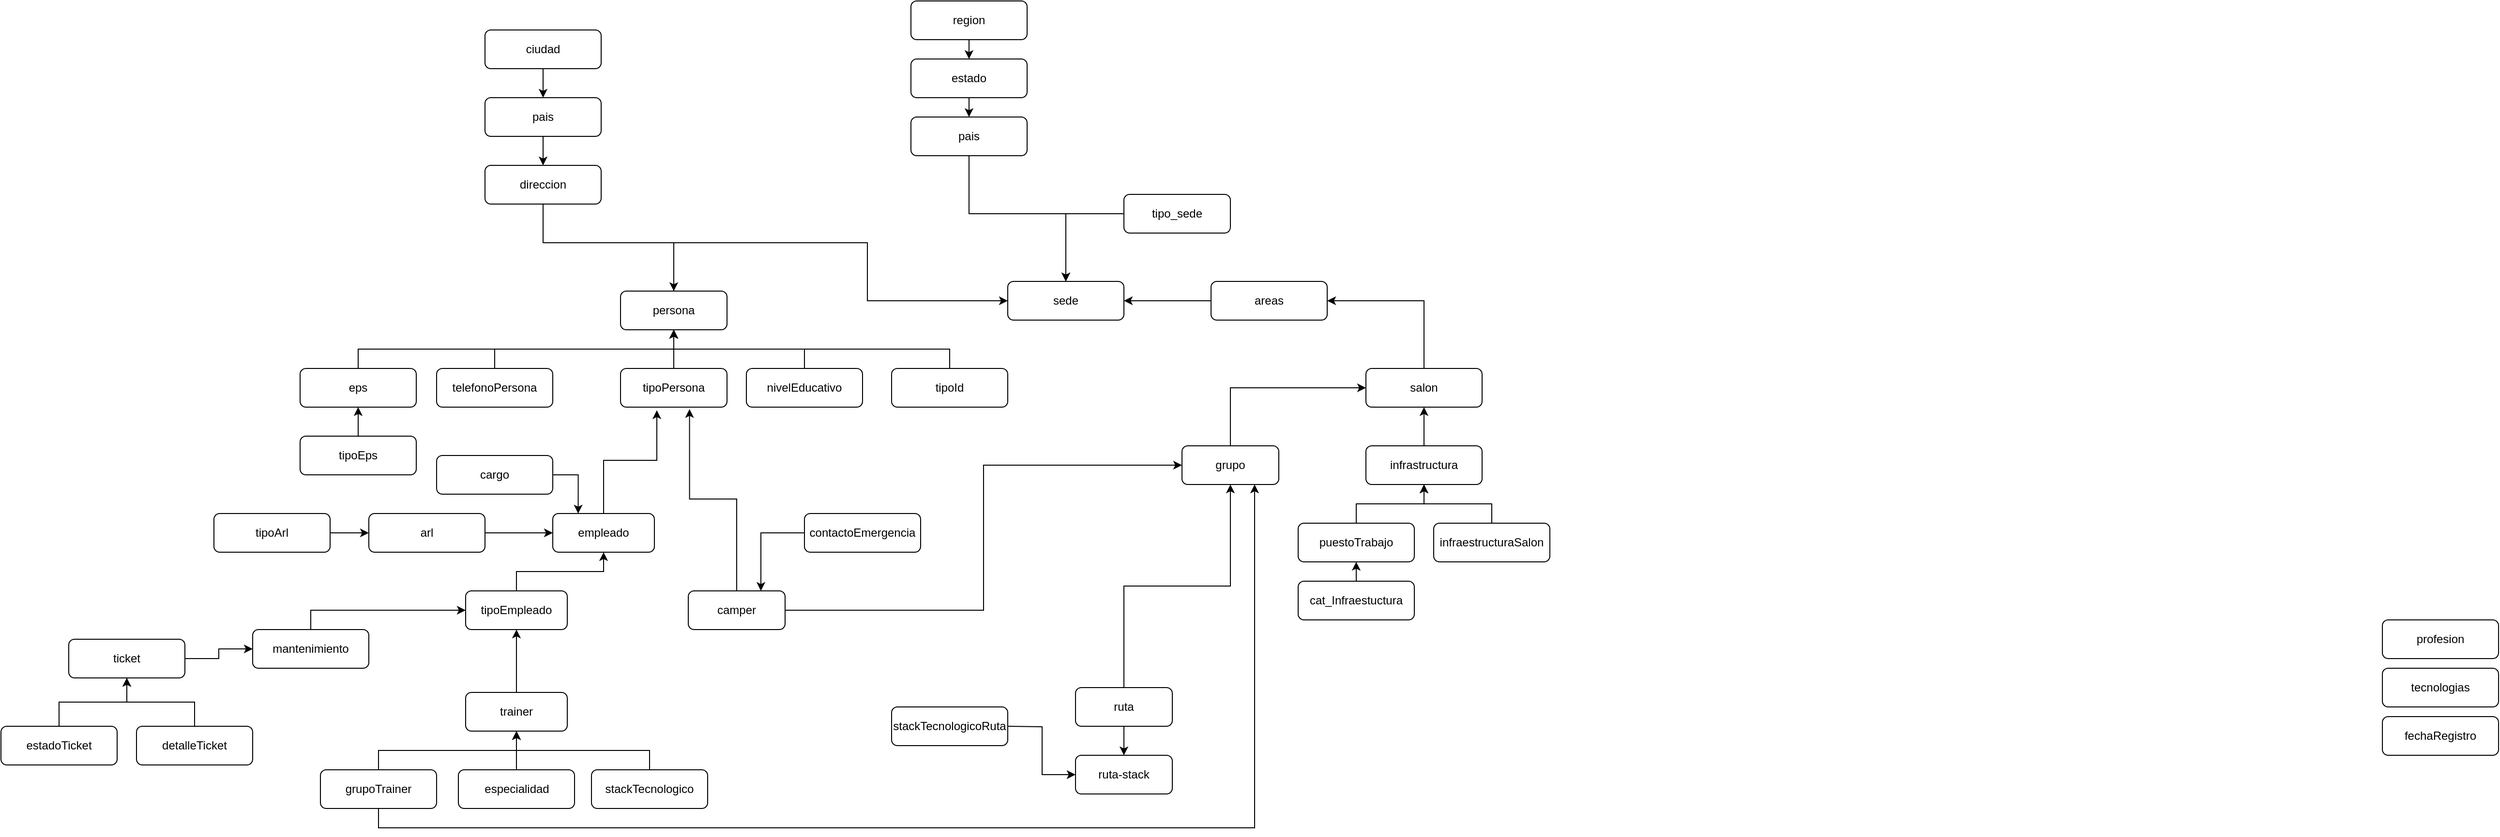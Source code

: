 <mxfile version="21.6.8" type="github">
  <diagram id="R2lEEEUBdFMjLlhIrx00" name="Page-1">
    <mxGraphModel dx="3275" dy="1752" grid="1" gridSize="10" guides="1" tooltips="1" connect="1" arrows="1" fold="1" page="1" pageScale="1" pageWidth="850" pageHeight="1100" math="0" shadow="0" extFonts="Permanent Marker^https://fonts.googleapis.com/css?family=Permanent+Marker">
      <root>
        <mxCell id="0" />
        <mxCell id="1" parent="0" />
        <mxCell id="BdRrRfdZyjG4kRc8QcHX-115" style="edgeStyle=orthogonalEdgeStyle;rounded=0;orthogonalLoop=1;jettySize=auto;html=1;exitX=0.5;exitY=0;exitDx=0;exitDy=0;entryX=0.5;entryY=1;entryDx=0;entryDy=0;" parent="1" source="isi5Kg9pmnxvlFfEDFuE-3" target="isi5Kg9pmnxvlFfEDFuE-18" edge="1">
          <mxGeometry relative="1" as="geometry" />
        </mxCell>
        <mxCell id="isi5Kg9pmnxvlFfEDFuE-3" value="eps" style="rounded=1;whiteSpace=wrap;html=1;" parent="1" vertex="1">
          <mxGeometry x="-1231" y="190" width="120" height="40" as="geometry" />
        </mxCell>
        <mxCell id="BdRrRfdZyjG4kRc8QcHX-106" style="edgeStyle=orthogonalEdgeStyle;rounded=0;orthogonalLoop=1;jettySize=auto;html=1;exitX=0.5;exitY=0;exitDx=0;exitDy=0;entryX=0;entryY=0.5;entryDx=0;entryDy=0;" parent="1" source="isi5Kg9pmnxvlFfEDFuE-18" target="BdRrRfdZyjG4kRc8QcHX-4" edge="1">
          <mxGeometry relative="1" as="geometry">
            <Array as="points">
              <mxPoint x="-845" y="60" />
              <mxPoint x="-645" y="60" />
              <mxPoint x="-645" y="120" />
            </Array>
          </mxGeometry>
        </mxCell>
        <mxCell id="isi5Kg9pmnxvlFfEDFuE-18" value="persona" style="rounded=1;whiteSpace=wrap;html=1;" parent="1" vertex="1">
          <mxGeometry x="-900" y="110" width="110" height="40" as="geometry" />
        </mxCell>
        <mxCell id="BdRrRfdZyjG4kRc8QcHX-117" style="edgeStyle=orthogonalEdgeStyle;rounded=0;orthogonalLoop=1;jettySize=auto;html=1;exitX=0.5;exitY=0;exitDx=0;exitDy=0;entryX=0.5;entryY=1;entryDx=0;entryDy=0;" parent="1" source="isi5Kg9pmnxvlFfEDFuE-19" target="isi5Kg9pmnxvlFfEDFuE-18" edge="1">
          <mxGeometry relative="1" as="geometry" />
        </mxCell>
        <mxCell id="isi5Kg9pmnxvlFfEDFuE-19" value="telefonoPersona" style="rounded=1;whiteSpace=wrap;html=1;" parent="1" vertex="1">
          <mxGeometry x="-1090" y="190" width="120" height="40" as="geometry" />
        </mxCell>
        <mxCell id="BdRrRfdZyjG4kRc8QcHX-113" style="edgeStyle=orthogonalEdgeStyle;rounded=0;orthogonalLoop=1;jettySize=auto;html=1;exitX=0.5;exitY=0;exitDx=0;exitDy=0;entryX=0.5;entryY=1;entryDx=0;entryDy=0;" parent="1" source="isi5Kg9pmnxvlFfEDFuE-20" target="isi5Kg9pmnxvlFfEDFuE-18" edge="1">
          <mxGeometry relative="1" as="geometry" />
        </mxCell>
        <mxCell id="isi5Kg9pmnxvlFfEDFuE-20" value="tipoId" style="rounded=1;whiteSpace=wrap;html=1;" parent="1" vertex="1">
          <mxGeometry x="-620" y="190" width="120" height="40" as="geometry" />
        </mxCell>
        <mxCell id="QUZpZRNGsKo4s4krsrg0-23" style="edgeStyle=orthogonalEdgeStyle;rounded=0;orthogonalLoop=1;jettySize=auto;html=1;exitX=0.5;exitY=1;exitDx=0;exitDy=0;" edge="1" parent="1" source="isi5Kg9pmnxvlFfEDFuE-22" target="isi5Kg9pmnxvlFfEDFuE-18">
          <mxGeometry relative="1" as="geometry">
            <Array as="points">
              <mxPoint x="-980" y="60" />
              <mxPoint x="-845" y="60" />
            </Array>
          </mxGeometry>
        </mxCell>
        <mxCell id="isi5Kg9pmnxvlFfEDFuE-22" value="direccion" style="rounded=1;whiteSpace=wrap;html=1;" parent="1" vertex="1">
          <mxGeometry x="-1040" y="-20" width="120" height="40" as="geometry" />
        </mxCell>
        <mxCell id="BdRrRfdZyjG4kRc8QcHX-125" style="edgeStyle=orthogonalEdgeStyle;rounded=0;orthogonalLoop=1;jettySize=auto;html=1;exitX=0.5;exitY=1;exitDx=0;exitDy=0;entryX=0.5;entryY=0;entryDx=0;entryDy=0;" parent="1" source="isi5Kg9pmnxvlFfEDFuE-23" target="isi5Kg9pmnxvlFfEDFuE-24" edge="1">
          <mxGeometry relative="1" as="geometry" />
        </mxCell>
        <mxCell id="isi5Kg9pmnxvlFfEDFuE-23" value="ciudad" style="rounded=1;whiteSpace=wrap;html=1;" parent="1" vertex="1">
          <mxGeometry x="-1040" y="-160" width="120" height="40" as="geometry" />
        </mxCell>
        <mxCell id="BdRrRfdZyjG4kRc8QcHX-126" style="edgeStyle=orthogonalEdgeStyle;rounded=0;orthogonalLoop=1;jettySize=auto;html=1;exitX=0.5;exitY=1;exitDx=0;exitDy=0;entryX=0.5;entryY=0;entryDx=0;entryDy=0;" parent="1" source="isi5Kg9pmnxvlFfEDFuE-24" target="isi5Kg9pmnxvlFfEDFuE-22" edge="1">
          <mxGeometry relative="1" as="geometry" />
        </mxCell>
        <mxCell id="isi5Kg9pmnxvlFfEDFuE-24" value="pais" style="rounded=1;whiteSpace=wrap;html=1;" parent="1" vertex="1">
          <mxGeometry x="-1040" y="-90" width="120" height="40" as="geometry" />
        </mxCell>
        <mxCell id="4zYgGfXI-OSy8HW4Oegw-1" value="profesion" style="rounded=1;whiteSpace=wrap;html=1;" parent="1" vertex="1">
          <mxGeometry x="920" y="450" width="120" height="40" as="geometry" />
        </mxCell>
        <mxCell id="4zYgGfXI-OSy8HW4Oegw-2" value="tecnologias" style="rounded=1;whiteSpace=wrap;html=1;" parent="1" vertex="1">
          <mxGeometry x="920" y="500" width="120" height="40" as="geometry" />
        </mxCell>
        <mxCell id="4zYgGfXI-OSy8HW4Oegw-3" value="fechaRegistro" style="rounded=1;whiteSpace=wrap;html=1;" parent="1" vertex="1">
          <mxGeometry x="920" y="550" width="120" height="40" as="geometry" />
        </mxCell>
        <mxCell id="QUZpZRNGsKo4s4krsrg0-37" style="edgeStyle=orthogonalEdgeStyle;rounded=0;orthogonalLoop=1;jettySize=auto;html=1;exitX=0;exitY=0.5;exitDx=0;exitDy=0;entryX=1;entryY=0.5;entryDx=0;entryDy=0;" edge="1" parent="1" source="4zYgGfXI-OSy8HW4Oegw-10" target="BdRrRfdZyjG4kRc8QcHX-4">
          <mxGeometry relative="1" as="geometry" />
        </mxCell>
        <mxCell id="4zYgGfXI-OSy8HW4Oegw-10" value="areas" style="rounded=1;whiteSpace=wrap;html=1;" parent="1" vertex="1">
          <mxGeometry x="-290" y="100" width="120" height="40" as="geometry" />
        </mxCell>
        <mxCell id="QUZpZRNGsKo4s4krsrg0-39" style="edgeStyle=orthogonalEdgeStyle;rounded=0;orthogonalLoop=1;jettySize=auto;html=1;exitX=0.5;exitY=0;exitDx=0;exitDy=0;entryX=1;entryY=0.5;entryDx=0;entryDy=0;" edge="1" parent="1" source="4zYgGfXI-OSy8HW4Oegw-13" target="4zYgGfXI-OSy8HW4Oegw-10">
          <mxGeometry relative="1" as="geometry" />
        </mxCell>
        <mxCell id="4zYgGfXI-OSy8HW4Oegw-13" value="salon" style="rounded=1;whiteSpace=wrap;html=1;" parent="1" vertex="1">
          <mxGeometry x="-130" y="190" width="120" height="40" as="geometry" />
        </mxCell>
        <mxCell id="BdRrRfdZyjG4kRc8QcHX-87" style="edgeStyle=orthogonalEdgeStyle;rounded=0;orthogonalLoop=1;jettySize=auto;html=1;exitX=0.5;exitY=0;exitDx=0;exitDy=0;entryX=0.5;entryY=1;entryDx=0;entryDy=0;" parent="1" source="4zYgGfXI-OSy8HW4Oegw-20" target="BdRrRfdZyjG4kRc8QcHX-85" edge="1">
          <mxGeometry relative="1" as="geometry" />
        </mxCell>
        <mxCell id="4zYgGfXI-OSy8HW4Oegw-20" value="cat_Infraestuctura" style="rounded=1;whiteSpace=wrap;html=1;" parent="1" vertex="1">
          <mxGeometry x="-200" y="410" width="120" height="40" as="geometry" />
        </mxCell>
        <mxCell id="BdRrRfdZyjG4kRc8QcHX-4" value="sede" style="rounded=1;whiteSpace=wrap;html=1;" parent="1" vertex="1">
          <mxGeometry x="-500" y="100" width="120" height="40" as="geometry" />
        </mxCell>
        <mxCell id="BdRrRfdZyjG4kRc8QcHX-90" style="edgeStyle=orthogonalEdgeStyle;rounded=0;orthogonalLoop=1;jettySize=auto;html=1;exitX=0.5;exitY=0;exitDx=0;exitDy=0;" parent="1" edge="1">
          <mxGeometry relative="1" as="geometry">
            <mxPoint x="-485" y="420" as="sourcePoint" />
          </mxGeometry>
        </mxCell>
        <mxCell id="BdRrRfdZyjG4kRc8QcHX-143" style="edgeStyle=orthogonalEdgeStyle;rounded=0;orthogonalLoop=1;jettySize=auto;html=1;exitX=0.5;exitY=0;exitDx=0;exitDy=0;entryX=0.5;entryY=1;entryDx=0;entryDy=0;" parent="1" source="BdRrRfdZyjG4kRc8QcHX-37" target="BdRrRfdZyjG4kRc8QcHX-67" edge="1">
          <mxGeometry relative="1" as="geometry" />
        </mxCell>
        <mxCell id="QUZpZRNGsKo4s4krsrg0-65" style="edgeStyle=orthogonalEdgeStyle;rounded=0;orthogonalLoop=1;jettySize=auto;html=1;exitX=0.5;exitY=1;exitDx=0;exitDy=0;entryX=0.75;entryY=1;entryDx=0;entryDy=0;" edge="1" parent="1" source="BdRrRfdZyjG4kRc8QcHX-37" target="QUZpZRNGsKo4s4krsrg0-13">
          <mxGeometry relative="1" as="geometry" />
        </mxCell>
        <mxCell id="BdRrRfdZyjG4kRc8QcHX-37" value="grupoTrainer" style="rounded=1;whiteSpace=wrap;html=1;" parent="1" vertex="1">
          <mxGeometry x="-1210" y="605" width="120" height="40" as="geometry" />
        </mxCell>
        <mxCell id="BdRrRfdZyjG4kRc8QcHX-110" style="edgeStyle=orthogonalEdgeStyle;rounded=0;orthogonalLoop=1;jettySize=auto;html=1;exitX=0.5;exitY=0;exitDx=0;exitDy=0;entryX=0.5;entryY=1;entryDx=0;entryDy=0;" parent="1" source="BdRrRfdZyjG4kRc8QcHX-42" target="isi5Kg9pmnxvlFfEDFuE-3" edge="1">
          <mxGeometry relative="1" as="geometry" />
        </mxCell>
        <mxCell id="BdRrRfdZyjG4kRc8QcHX-42" value="tipoEps" style="whiteSpace=wrap;html=1;rounded=1;" parent="1" vertex="1">
          <mxGeometry x="-1231" y="260" width="120" height="40" as="geometry" />
        </mxCell>
        <mxCell id="BdRrRfdZyjG4kRc8QcHX-131" style="edgeStyle=orthogonalEdgeStyle;rounded=0;orthogonalLoop=1;jettySize=auto;html=1;exitX=0.5;exitY=0;exitDx=0;exitDy=0;entryX=0.5;entryY=1;entryDx=0;entryDy=0;" parent="1" source="BdRrRfdZyjG4kRc8QcHX-58" target="isi5Kg9pmnxvlFfEDFuE-18" edge="1">
          <mxGeometry relative="1" as="geometry" />
        </mxCell>
        <mxCell id="BdRrRfdZyjG4kRc8QcHX-58" value="tipoPersona" style="rounded=1;whiteSpace=wrap;html=1;" parent="1" vertex="1">
          <mxGeometry x="-900" y="190" width="110" height="40" as="geometry" />
        </mxCell>
        <mxCell id="QUZpZRNGsKo4s4krsrg0-15" style="edgeStyle=orthogonalEdgeStyle;rounded=0;orthogonalLoop=1;jettySize=auto;html=1;exitX=1;exitY=0.5;exitDx=0;exitDy=0;entryX=0;entryY=0.5;entryDx=0;entryDy=0;" edge="1" parent="1" source="BdRrRfdZyjG4kRc8QcHX-59" target="QUZpZRNGsKo4s4krsrg0-13">
          <mxGeometry relative="1" as="geometry" />
        </mxCell>
        <mxCell id="QUZpZRNGsKo4s4krsrg0-26" style="edgeStyle=orthogonalEdgeStyle;rounded=0;orthogonalLoop=1;jettySize=auto;html=1;exitX=0.5;exitY=0;exitDx=0;exitDy=0;entryX=0.648;entryY=1.05;entryDx=0;entryDy=0;entryPerimeter=0;" edge="1" parent="1" source="BdRrRfdZyjG4kRc8QcHX-59" target="BdRrRfdZyjG4kRc8QcHX-58">
          <mxGeometry relative="1" as="geometry" />
        </mxCell>
        <mxCell id="BdRrRfdZyjG4kRc8QcHX-59" value="camper" style="rounded=1;whiteSpace=wrap;html=1;" parent="1" vertex="1">
          <mxGeometry x="-830" y="420" width="100" height="40" as="geometry" />
        </mxCell>
        <mxCell id="QUZpZRNGsKo4s4krsrg0-29" style="edgeStyle=orthogonalEdgeStyle;rounded=0;orthogonalLoop=1;jettySize=auto;html=1;exitX=0.5;exitY=0;exitDx=0;exitDy=0;entryX=0.341;entryY=1.082;entryDx=0;entryDy=0;entryPerimeter=0;" edge="1" parent="1" source="BdRrRfdZyjG4kRc8QcHX-64" target="BdRrRfdZyjG4kRc8QcHX-58">
          <mxGeometry relative="1" as="geometry" />
        </mxCell>
        <mxCell id="BdRrRfdZyjG4kRc8QcHX-64" value="empleado" style="rounded=1;whiteSpace=wrap;html=1;" parent="1" vertex="1">
          <mxGeometry x="-970" y="340" width="105" height="40" as="geometry" />
        </mxCell>
        <mxCell id="QUZpZRNGsKo4s4krsrg0-34" style="edgeStyle=orthogonalEdgeStyle;rounded=0;orthogonalLoop=1;jettySize=auto;html=1;exitX=0.5;exitY=0;exitDx=0;exitDy=0;entryX=0;entryY=0.5;entryDx=0;entryDy=0;" edge="1" parent="1" source="BdRrRfdZyjG4kRc8QcHX-65" target="QUZpZRNGsKo4s4krsrg0-30">
          <mxGeometry relative="1" as="geometry" />
        </mxCell>
        <mxCell id="BdRrRfdZyjG4kRc8QcHX-65" value="mantenimiento" style="rounded=1;whiteSpace=wrap;html=1;" parent="1" vertex="1">
          <mxGeometry x="-1280" y="460" width="120" height="40" as="geometry" />
        </mxCell>
        <mxCell id="QUZpZRNGsKo4s4krsrg0-35" style="edgeStyle=orthogonalEdgeStyle;rounded=0;orthogonalLoop=1;jettySize=auto;html=1;exitX=0.5;exitY=0;exitDx=0;exitDy=0;" edge="1" parent="1" source="BdRrRfdZyjG4kRc8QcHX-67" target="QUZpZRNGsKo4s4krsrg0-30">
          <mxGeometry relative="1" as="geometry" />
        </mxCell>
        <mxCell id="BdRrRfdZyjG4kRc8QcHX-67" value="trainer" style="rounded=1;whiteSpace=wrap;html=1;" parent="1" vertex="1">
          <mxGeometry x="-1060" y="525" width="105" height="40" as="geometry" />
        </mxCell>
        <mxCell id="BdRrRfdZyjG4kRc8QcHX-83" style="edgeStyle=orthogonalEdgeStyle;rounded=0;orthogonalLoop=1;jettySize=auto;html=1;exitX=0.5;exitY=0;exitDx=0;exitDy=0;entryX=0.5;entryY=1;entryDx=0;entryDy=0;" parent="1" source="BdRrRfdZyjG4kRc8QcHX-82" target="4zYgGfXI-OSy8HW4Oegw-13" edge="1">
          <mxGeometry relative="1" as="geometry" />
        </mxCell>
        <mxCell id="BdRrRfdZyjG4kRc8QcHX-82" value="infrastructura" style="rounded=1;whiteSpace=wrap;html=1;" parent="1" vertex="1">
          <mxGeometry x="-130" y="270" width="120" height="40" as="geometry" />
        </mxCell>
        <mxCell id="BdRrRfdZyjG4kRc8QcHX-86" style="edgeStyle=orthogonalEdgeStyle;rounded=0;orthogonalLoop=1;jettySize=auto;html=1;exitX=0.5;exitY=0;exitDx=0;exitDy=0;entryX=0.5;entryY=1;entryDx=0;entryDy=0;" parent="1" source="BdRrRfdZyjG4kRc8QcHX-85" target="BdRrRfdZyjG4kRc8QcHX-82" edge="1">
          <mxGeometry relative="1" as="geometry" />
        </mxCell>
        <mxCell id="BdRrRfdZyjG4kRc8QcHX-85" value="puestoTrabajo" style="rounded=1;whiteSpace=wrap;html=1;" parent="1" vertex="1">
          <mxGeometry x="-200" y="350" width="120" height="40" as="geometry" />
        </mxCell>
        <mxCell id="BdRrRfdZyjG4kRc8QcHX-89" style="edgeStyle=orthogonalEdgeStyle;rounded=0;orthogonalLoop=1;jettySize=auto;html=1;exitX=0.5;exitY=0;exitDx=0;exitDy=0;entryX=0.5;entryY=1;entryDx=0;entryDy=0;" parent="1" source="BdRrRfdZyjG4kRc8QcHX-88" target="BdRrRfdZyjG4kRc8QcHX-82" edge="1">
          <mxGeometry relative="1" as="geometry" />
        </mxCell>
        <mxCell id="BdRrRfdZyjG4kRc8QcHX-88" value="infraestructuraSalon" style="rounded=1;whiteSpace=wrap;html=1;" parent="1" vertex="1">
          <mxGeometry x="-60" y="350" width="120" height="40" as="geometry" />
        </mxCell>
        <mxCell id="BdRrRfdZyjG4kRc8QcHX-105" style="edgeStyle=orthogonalEdgeStyle;rounded=0;orthogonalLoop=1;jettySize=auto;html=1;exitX=0.5;exitY=1;exitDx=0;exitDy=0;entryX=0.5;entryY=0;entryDx=0;entryDy=0;" parent="1" source="BdRrRfdZyjG4kRc8QcHX-91" target="BdRrRfdZyjG4kRc8QcHX-4" edge="1">
          <mxGeometry relative="1" as="geometry">
            <Array as="points">
              <mxPoint x="-540" y="30" />
              <mxPoint x="-440" y="30" />
            </Array>
          </mxGeometry>
        </mxCell>
        <mxCell id="BdRrRfdZyjG4kRc8QcHX-91" value="pais" style="rounded=1;whiteSpace=wrap;html=1;" parent="1" vertex="1">
          <mxGeometry x="-600" y="-70" width="120" height="40" as="geometry" />
        </mxCell>
        <mxCell id="BdRrRfdZyjG4kRc8QcHX-104" style="edgeStyle=orthogonalEdgeStyle;rounded=0;orthogonalLoop=1;jettySize=auto;html=1;exitX=0;exitY=0.5;exitDx=0;exitDy=0;entryX=0.5;entryY=0;entryDx=0;entryDy=0;" parent="1" source="BdRrRfdZyjG4kRc8QcHX-92" target="BdRrRfdZyjG4kRc8QcHX-4" edge="1">
          <mxGeometry relative="1" as="geometry" />
        </mxCell>
        <mxCell id="BdRrRfdZyjG4kRc8QcHX-92" value="tipo_sede" style="rounded=1;whiteSpace=wrap;html=1;" parent="1" vertex="1">
          <mxGeometry x="-380" y="10" width="110" height="40" as="geometry" />
        </mxCell>
        <mxCell id="BdRrRfdZyjG4kRc8QcHX-100" style="edgeStyle=orthogonalEdgeStyle;rounded=0;orthogonalLoop=1;jettySize=auto;html=1;exitX=0.5;exitY=1;exitDx=0;exitDy=0;entryX=0.5;entryY=0;entryDx=0;entryDy=0;" parent="1" source="BdRrRfdZyjG4kRc8QcHX-94" target="BdRrRfdZyjG4kRc8QcHX-91" edge="1">
          <mxGeometry relative="1" as="geometry" />
        </mxCell>
        <mxCell id="BdRrRfdZyjG4kRc8QcHX-94" value="estado" style="rounded=1;whiteSpace=wrap;html=1;" parent="1" vertex="1">
          <mxGeometry x="-600" y="-130" width="120" height="40" as="geometry" />
        </mxCell>
        <mxCell id="BdRrRfdZyjG4kRc8QcHX-99" style="edgeStyle=orthogonalEdgeStyle;rounded=0;orthogonalLoop=1;jettySize=auto;html=1;exitX=0.5;exitY=1;exitDx=0;exitDy=0;entryX=0.5;entryY=0;entryDx=0;entryDy=0;" parent="1" source="BdRrRfdZyjG4kRc8QcHX-96" target="BdRrRfdZyjG4kRc8QcHX-94" edge="1">
          <mxGeometry relative="1" as="geometry" />
        </mxCell>
        <mxCell id="BdRrRfdZyjG4kRc8QcHX-96" value="region" style="rounded=1;whiteSpace=wrap;html=1;" parent="1" vertex="1">
          <mxGeometry x="-600" y="-190" width="120" height="40" as="geometry" />
        </mxCell>
        <mxCell id="QUZpZRNGsKo4s4krsrg0-3" style="edgeStyle=orthogonalEdgeStyle;rounded=0;orthogonalLoop=1;jettySize=auto;html=1;exitX=0.5;exitY=0;exitDx=0;exitDy=0;entryX=0.5;entryY=1;entryDx=0;entryDy=0;" edge="1" parent="1" source="QUZpZRNGsKo4s4krsrg0-1" target="isi5Kg9pmnxvlFfEDFuE-18">
          <mxGeometry relative="1" as="geometry">
            <mxPoint x="-831" y="150" as="targetPoint" />
          </mxGeometry>
        </mxCell>
        <mxCell id="QUZpZRNGsKo4s4krsrg0-1" value="nivelEducativo" style="rounded=1;whiteSpace=wrap;html=1;" vertex="1" parent="1">
          <mxGeometry x="-770" y="190" width="120" height="40" as="geometry" />
        </mxCell>
        <mxCell id="QUZpZRNGsKo4s4krsrg0-8" style="edgeStyle=orthogonalEdgeStyle;rounded=0;orthogonalLoop=1;jettySize=auto;html=1;exitX=0.5;exitY=0;exitDx=0;exitDy=0;" edge="1" parent="1" source="QUZpZRNGsKo4s4krsrg0-5" target="BdRrRfdZyjG4kRc8QcHX-67">
          <mxGeometry relative="1" as="geometry" />
        </mxCell>
        <mxCell id="QUZpZRNGsKo4s4krsrg0-5" value="stackTecnologico" style="rounded=1;whiteSpace=wrap;html=1;" vertex="1" parent="1">
          <mxGeometry x="-930" y="605" width="120" height="40" as="geometry" />
        </mxCell>
        <mxCell id="QUZpZRNGsKo4s4krsrg0-7" style="edgeStyle=orthogonalEdgeStyle;rounded=0;orthogonalLoop=1;jettySize=auto;html=1;exitX=0.5;exitY=0;exitDx=0;exitDy=0;entryX=0.5;entryY=1;entryDx=0;entryDy=0;" edge="1" parent="1" source="QUZpZRNGsKo4s4krsrg0-6" target="BdRrRfdZyjG4kRc8QcHX-67">
          <mxGeometry relative="1" as="geometry" />
        </mxCell>
        <mxCell id="QUZpZRNGsKo4s4krsrg0-6" value="especialidad" style="rounded=1;whiteSpace=wrap;html=1;" vertex="1" parent="1">
          <mxGeometry x="-1067.5" y="605" width="120" height="40" as="geometry" />
        </mxCell>
        <mxCell id="QUZpZRNGsKo4s4krsrg0-12" style="edgeStyle=orthogonalEdgeStyle;rounded=0;orthogonalLoop=1;jettySize=auto;html=1;exitX=1;exitY=0.5;exitDx=0;exitDy=0;entryX=0;entryY=0.5;entryDx=0;entryDy=0;" edge="1" parent="1" source="QUZpZRNGsKo4s4krsrg0-9" target="QUZpZRNGsKo4s4krsrg0-10">
          <mxGeometry relative="1" as="geometry" />
        </mxCell>
        <mxCell id="QUZpZRNGsKo4s4krsrg0-9" value="tipoArl" style="rounded=1;whiteSpace=wrap;html=1;" vertex="1" parent="1">
          <mxGeometry x="-1320" y="340" width="120" height="40" as="geometry" />
        </mxCell>
        <mxCell id="QUZpZRNGsKo4s4krsrg0-28" value="" style="edgeStyle=orthogonalEdgeStyle;rounded=0;orthogonalLoop=1;jettySize=auto;html=1;" edge="1" parent="1" source="QUZpZRNGsKo4s4krsrg0-10" target="BdRrRfdZyjG4kRc8QcHX-64">
          <mxGeometry relative="1" as="geometry" />
        </mxCell>
        <mxCell id="QUZpZRNGsKo4s4krsrg0-10" value="arl" style="rounded=1;whiteSpace=wrap;html=1;" vertex="1" parent="1">
          <mxGeometry x="-1160" y="340" width="120" height="40" as="geometry" />
        </mxCell>
        <mxCell id="QUZpZRNGsKo4s4krsrg0-66" style="edgeStyle=orthogonalEdgeStyle;rounded=0;orthogonalLoop=1;jettySize=auto;html=1;exitX=0.5;exitY=0;exitDx=0;exitDy=0;entryX=0;entryY=0.5;entryDx=0;entryDy=0;" edge="1" parent="1" source="QUZpZRNGsKo4s4krsrg0-13" target="4zYgGfXI-OSy8HW4Oegw-13">
          <mxGeometry relative="1" as="geometry" />
        </mxCell>
        <mxCell id="QUZpZRNGsKo4s4krsrg0-13" value="grupo" style="rounded=1;whiteSpace=wrap;html=1;" vertex="1" parent="1">
          <mxGeometry x="-320" y="270" width="100" height="40" as="geometry" />
        </mxCell>
        <mxCell id="QUZpZRNGsKo4s4krsrg0-20" style="edgeStyle=orthogonalEdgeStyle;rounded=0;orthogonalLoop=1;jettySize=auto;html=1;exitX=0.5;exitY=1;exitDx=0;exitDy=0;" edge="1" parent="1" source="QUZpZRNGsKo4s4krsrg0-17" target="QUZpZRNGsKo4s4krsrg0-19">
          <mxGeometry relative="1" as="geometry" />
        </mxCell>
        <mxCell id="QUZpZRNGsKo4s4krsrg0-36" style="edgeStyle=orthogonalEdgeStyle;rounded=0;orthogonalLoop=1;jettySize=auto;html=1;exitX=0.5;exitY=0;exitDx=0;exitDy=0;entryX=0.5;entryY=1;entryDx=0;entryDy=0;" edge="1" parent="1" source="QUZpZRNGsKo4s4krsrg0-17" target="QUZpZRNGsKo4s4krsrg0-13">
          <mxGeometry relative="1" as="geometry" />
        </mxCell>
        <mxCell id="QUZpZRNGsKo4s4krsrg0-17" value="ruta" style="rounded=1;whiteSpace=wrap;html=1;" vertex="1" parent="1">
          <mxGeometry x="-430" y="520" width="100" height="40" as="geometry" />
        </mxCell>
        <mxCell id="QUZpZRNGsKo4s4krsrg0-19" value="ruta-stack" style="rounded=1;whiteSpace=wrap;html=1;" vertex="1" parent="1">
          <mxGeometry x="-430" y="590" width="100" height="40" as="geometry" />
        </mxCell>
        <mxCell id="QUZpZRNGsKo4s4krsrg0-31" value="" style="edgeStyle=orthogonalEdgeStyle;rounded=0;orthogonalLoop=1;jettySize=auto;html=1;" edge="1" parent="1" source="QUZpZRNGsKo4s4krsrg0-30" target="BdRrRfdZyjG4kRc8QcHX-64">
          <mxGeometry relative="1" as="geometry" />
        </mxCell>
        <mxCell id="QUZpZRNGsKo4s4krsrg0-30" value="tipoEmpleado" style="rounded=1;whiteSpace=wrap;html=1;" vertex="1" parent="1">
          <mxGeometry x="-1060" y="420" width="105" height="40" as="geometry" />
        </mxCell>
        <mxCell id="QUZpZRNGsKo4s4krsrg0-43" style="edgeStyle=orthogonalEdgeStyle;rounded=0;orthogonalLoop=1;jettySize=auto;html=1;exitX=1;exitY=0.5;exitDx=0;exitDy=0;entryX=0.25;entryY=0;entryDx=0;entryDy=0;" edge="1" parent="1" source="QUZpZRNGsKo4s4krsrg0-40" target="BdRrRfdZyjG4kRc8QcHX-64">
          <mxGeometry relative="1" as="geometry" />
        </mxCell>
        <mxCell id="QUZpZRNGsKo4s4krsrg0-40" value="cargo" style="rounded=1;whiteSpace=wrap;html=1;" vertex="1" parent="1">
          <mxGeometry x="-1090" y="280" width="120" height="40" as="geometry" />
        </mxCell>
        <mxCell id="QUZpZRNGsKo4s4krsrg0-48" style="edgeStyle=orthogonalEdgeStyle;rounded=0;orthogonalLoop=1;jettySize=auto;html=1;exitX=0;exitY=0.5;exitDx=0;exitDy=0;entryX=0.75;entryY=0;entryDx=0;entryDy=0;" edge="1" parent="1" source="QUZpZRNGsKo4s4krsrg0-47" target="BdRrRfdZyjG4kRc8QcHX-59">
          <mxGeometry relative="1" as="geometry" />
        </mxCell>
        <mxCell id="QUZpZRNGsKo4s4krsrg0-47" value="contactoEmergencia" style="rounded=1;whiteSpace=wrap;html=1;" vertex="1" parent="1">
          <mxGeometry x="-710" y="340" width="120" height="40" as="geometry" />
        </mxCell>
        <mxCell id="QUZpZRNGsKo4s4krsrg0-51" style="edgeStyle=orthogonalEdgeStyle;rounded=0;orthogonalLoop=1;jettySize=auto;html=1;exitX=0.5;exitY=1;exitDx=0;exitDy=0;entryX=0;entryY=0.5;entryDx=0;entryDy=0;" edge="1" parent="1" target="QUZpZRNGsKo4s4krsrg0-19">
          <mxGeometry relative="1" as="geometry">
            <mxPoint x="-500" y="560" as="sourcePoint" />
          </mxGeometry>
        </mxCell>
        <mxCell id="QUZpZRNGsKo4s4krsrg0-49" value="stackTecnologicoRuta" style="rounded=1;whiteSpace=wrap;html=1;" vertex="1" parent="1">
          <mxGeometry x="-620" y="540" width="120" height="40" as="geometry" />
        </mxCell>
        <mxCell id="QUZpZRNGsKo4s4krsrg0-57" value="" style="edgeStyle=orthogonalEdgeStyle;rounded=0;orthogonalLoop=1;jettySize=auto;html=1;" edge="1" parent="1" source="QUZpZRNGsKo4s4krsrg0-54" target="BdRrRfdZyjG4kRc8QcHX-65">
          <mxGeometry relative="1" as="geometry" />
        </mxCell>
        <mxCell id="QUZpZRNGsKo4s4krsrg0-54" value="ticket" style="rounded=1;whiteSpace=wrap;html=1;" vertex="1" parent="1">
          <mxGeometry x="-1470" y="470" width="120" height="40" as="geometry" />
        </mxCell>
        <mxCell id="QUZpZRNGsKo4s4krsrg0-60" value="" style="edgeStyle=orthogonalEdgeStyle;rounded=0;orthogonalLoop=1;jettySize=auto;html=1;" edge="1" parent="1" source="QUZpZRNGsKo4s4krsrg0-55" target="QUZpZRNGsKo4s4krsrg0-54">
          <mxGeometry relative="1" as="geometry" />
        </mxCell>
        <mxCell id="QUZpZRNGsKo4s4krsrg0-55" value="estadoTicket" style="rounded=1;whiteSpace=wrap;html=1;" vertex="1" parent="1">
          <mxGeometry x="-1540" y="560" width="120" height="40" as="geometry" />
        </mxCell>
        <mxCell id="QUZpZRNGsKo4s4krsrg0-62" style="edgeStyle=orthogonalEdgeStyle;rounded=0;orthogonalLoop=1;jettySize=auto;html=1;exitX=0.5;exitY=0;exitDx=0;exitDy=0;" edge="1" parent="1" source="QUZpZRNGsKo4s4krsrg0-61" target="QUZpZRNGsKo4s4krsrg0-54">
          <mxGeometry relative="1" as="geometry" />
        </mxCell>
        <mxCell id="QUZpZRNGsKo4s4krsrg0-61" value="detalleTicket" style="rounded=1;whiteSpace=wrap;html=1;" vertex="1" parent="1">
          <mxGeometry x="-1400" y="560" width="120" height="40" as="geometry" />
        </mxCell>
      </root>
    </mxGraphModel>
  </diagram>
</mxfile>
